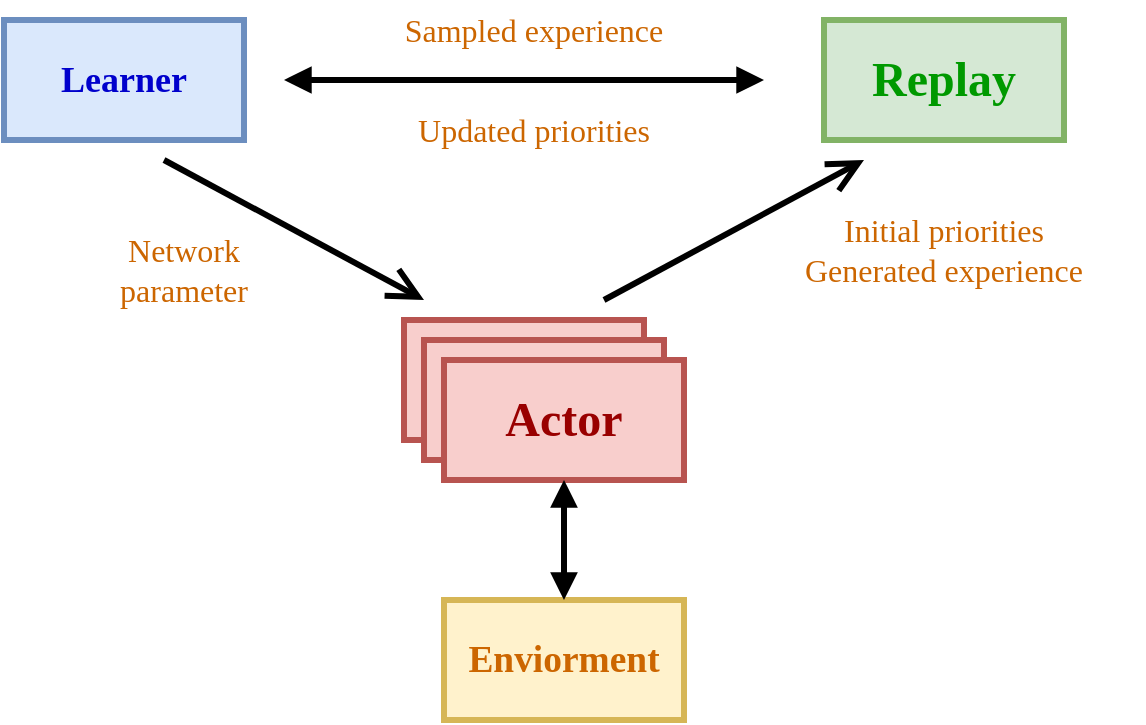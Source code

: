 <mxfile type="github" version="15.4.1">
  <diagram id="nf4GYqafd_oCNX5vHJ-A" name="Page-1">
    <mxGraphModel grid="0" dx="806" dy="516" gridSize="10" guides="1" tooltips="1" connect="1" arrows="1" fold="1" page="1" pageScale="1" pageWidth="827" pageHeight="1169" math="0" shadow="0">
      <root>
        <mxCell id="0" />
        <mxCell id="1" parent="0" />
        <mxCell id="JVpx6jtz2pFIjnHavjGj-1" value="&lt;h2&gt;&lt;font color=&quot;#0000cc&quot; face=&quot;Comic Sans MS&quot;&gt;Learner&lt;/font&gt;&lt;/h2&gt;" parent="1" style="rounded=0;whiteSpace=wrap;html=1;shadow=0;strokeWidth=3;fillColor=#dae8fc;strokeColor=#6c8ebf;" vertex="1">
          <mxGeometry as="geometry" x="100" y="90" width="120" height="60" />
        </mxCell>
        <mxCell id="JVpx6jtz2pFIjnHavjGj-2" value="&lt;h2&gt;&lt;font color=&quot;#009900&quot;&gt;Replay&lt;/font&gt;&lt;/h2&gt;" parent="1" style="rounded=0;whiteSpace=wrap;html=1;shadow=0;fontFamily=Comic Sans MS;fontSize=16;strokeWidth=3;fillColor=#d5e8d4;strokeColor=#82b366;" vertex="1">
          <mxGeometry as="geometry" x="510" y="90" width="120" height="60" />
        </mxCell>
        <mxCell id="JVpx6jtz2pFIjnHavjGj-3" value="&lt;h2&gt;&lt;font color=&quot;#990000&quot;&gt;Actor&lt;/font&gt;&lt;/h2&gt;" parent="1" style="rounded=0;whiteSpace=wrap;html=1;shadow=0;fontFamily=Comic Sans MS;fontSize=16;strokeWidth=3;fillColor=#f8cecc;strokeColor=#b85450;" vertex="1">
          <mxGeometry as="geometry" x="300" y="240" width="120" height="60" />
        </mxCell>
        <mxCell id="JVpx6jtz2pFIjnHavjGj-5" value="&lt;h2&gt;&lt;font color=&quot;#990000&quot;&gt;Actor&lt;/font&gt;&lt;/h2&gt;" parent="1" style="rounded=0;whiteSpace=wrap;html=1;shadow=0;fontFamily=Comic Sans MS;fontSize=16;strokeWidth=3;fillColor=#f8cecc;strokeColor=#b85450;" vertex="1">
          <mxGeometry as="geometry" x="310" y="250" width="120" height="60" />
        </mxCell>
        <mxCell id="JVpx6jtz2pFIjnHavjGj-6" value="&lt;h2&gt;&lt;font color=&quot;#990000&quot;&gt;Actor&lt;/font&gt;&lt;/h2&gt;" parent="1" style="rounded=0;whiteSpace=wrap;html=1;shadow=0;fontFamily=Comic Sans MS;fontSize=16;strokeWidth=3;fillColor=#f8cecc;strokeColor=#b85450;" vertex="1">
          <mxGeometry as="geometry" x="320" y="260" width="120" height="60" />
        </mxCell>
        <mxCell id="JVpx6jtz2pFIjnHavjGj-7" value="&lt;h3&gt;&lt;font color=&quot;#cc6600&quot;&gt;Enviorment&lt;/font&gt;&lt;/h3&gt;" parent="1" style="rounded=0;whiteSpace=wrap;html=1;shadow=0;fontFamily=Comic Sans MS;fontSize=16;strokeWidth=3;fillColor=#fff2cc;strokeColor=#d6b656;" vertex="1">
          <mxGeometry as="geometry" x="320" y="380" width="120" height="60" />
        </mxCell>
        <mxCell id="JVpx6jtz2pFIjnHavjGj-8" value="" parent="1" style="endArrow=block;startArrow=block;endFill=1;startFill=1;html=1;rounded=0;fontFamily=Comic Sans MS;fontSize=16;fontColor=#CC6600;strokeWidth=3;entryX=0.5;entryY=0;entryDx=0;entryDy=0;exitX=0.5;exitY=1;exitDx=0;exitDy=0;" target="JVpx6jtz2pFIjnHavjGj-7" edge="1" source="JVpx6jtz2pFIjnHavjGj-6">
          <mxGeometry as="geometry" width="160" relative="1">
            <mxPoint as="sourcePoint" x="330" y="270" />
            <mxPoint as="targetPoint" x="490" y="270" />
          </mxGeometry>
        </mxCell>
        <mxCell id="JVpx6jtz2pFIjnHavjGj-11" value="" parent="1" style="endArrow=block;startArrow=block;endFill=1;startFill=1;html=1;rounded=0;fontFamily=Comic Sans MS;fontSize=16;fontColor=#CC6600;strokeWidth=3;" edge="1">
          <mxGeometry as="geometry" width="160" relative="1">
            <mxPoint as="sourcePoint" x="240" y="120" />
            <mxPoint as="targetPoint" x="480" y="120" />
          </mxGeometry>
        </mxCell>
        <mxCell id="JVpx6jtz2pFIjnHavjGj-12" value="Updated priorities" parent="1" style="text;html=1;strokeColor=none;fillColor=none;align=center;verticalAlign=middle;whiteSpace=wrap;rounded=0;shadow=0;fontFamily=Comic Sans MS;fontSize=16;fontColor=#CC6600;" vertex="1">
          <mxGeometry as="geometry" x="290" y="130" width="150" height="30" />
        </mxCell>
        <mxCell id="JVpx6jtz2pFIjnHavjGj-13" value="Sampled experience" parent="1" style="text;html=1;strokeColor=none;fillColor=none;align=center;verticalAlign=middle;whiteSpace=wrap;rounded=0;shadow=0;fontFamily=Comic Sans MS;fontSize=16;fontColor=#CC6600;" vertex="1">
          <mxGeometry as="geometry" x="280" y="80" width="170" height="30" />
        </mxCell>
        <mxCell id="JVpx6jtz2pFIjnHavjGj-14" value="" parent="1" style="endArrow=open;endFill=1;endSize=12;html=1;rounded=0;fontFamily=Comic Sans MS;fontSize=16;fontColor=#CC6600;strokeWidth=3;" edge="1">
          <mxGeometry as="geometry" width="160" relative="1">
            <mxPoint as="sourcePoint" x="180" y="160" />
            <mxPoint as="targetPoint" x="310" y="230" />
          </mxGeometry>
        </mxCell>
        <mxCell id="JVpx6jtz2pFIjnHavjGj-15" value="" parent="1" style="endArrow=open;endFill=1;endSize=12;html=1;rounded=0;fontFamily=Comic Sans MS;fontSize=16;fontColor=#CC6600;strokeWidth=3;" edge="1">
          <mxGeometry as="geometry" width="160" relative="1">
            <mxPoint as="sourcePoint" x="400" y="230" />
            <mxPoint as="targetPoint" x="530" y="160" />
          </mxGeometry>
        </mxCell>
        <mxCell id="JVpx6jtz2pFIjnHavjGj-16" value="Network parameter" parent="1" style="text;html=1;strokeColor=none;fillColor=none;align=center;verticalAlign=middle;whiteSpace=wrap;rounded=0;shadow=0;fontFamily=Comic Sans MS;fontSize=16;fontColor=#CC6600;" vertex="1">
          <mxGeometry as="geometry" x="160" y="200" width="60" height="30" />
        </mxCell>
        <mxCell id="JVpx6jtz2pFIjnHavjGj-17" value="&lt;div&gt;Initial priorities&lt;/div&gt;&lt;div&gt;Generated experience&lt;/div&gt;" parent="1" style="text;html=1;strokeColor=none;fillColor=none;align=center;verticalAlign=middle;whiteSpace=wrap;rounded=0;shadow=0;fontFamily=Comic Sans MS;fontSize=16;fontColor=#CC6600;" vertex="1">
          <mxGeometry as="geometry" x="470" y="190" width="200" height="30" />
        </mxCell>
      </root>
    </mxGraphModel>
  </diagram>
</mxfile>
